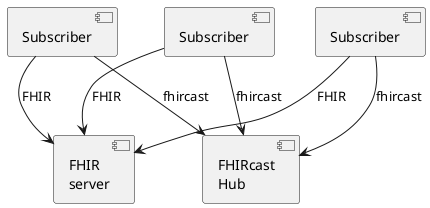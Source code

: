 @startuml

component "FHIRcast\nHub" as Hub
component "FHIR\nserver" as FHIRserver
component Subscriber as Subscriber1
component Subscriber as Subscriber2
component Subscriber as Subscriber3

Subscriber1 -down-> Hub: fhircast
Subscriber1 -down-> FHIRserver: FHIR
Subscriber2 -down-> Hub: fhircast
Subscriber2 -down-> FHIRserver: FHIR
Subscriber3 -down-> Hub: fhircast
Subscriber3 -down-> FHIRserver: FHIR

@enduml